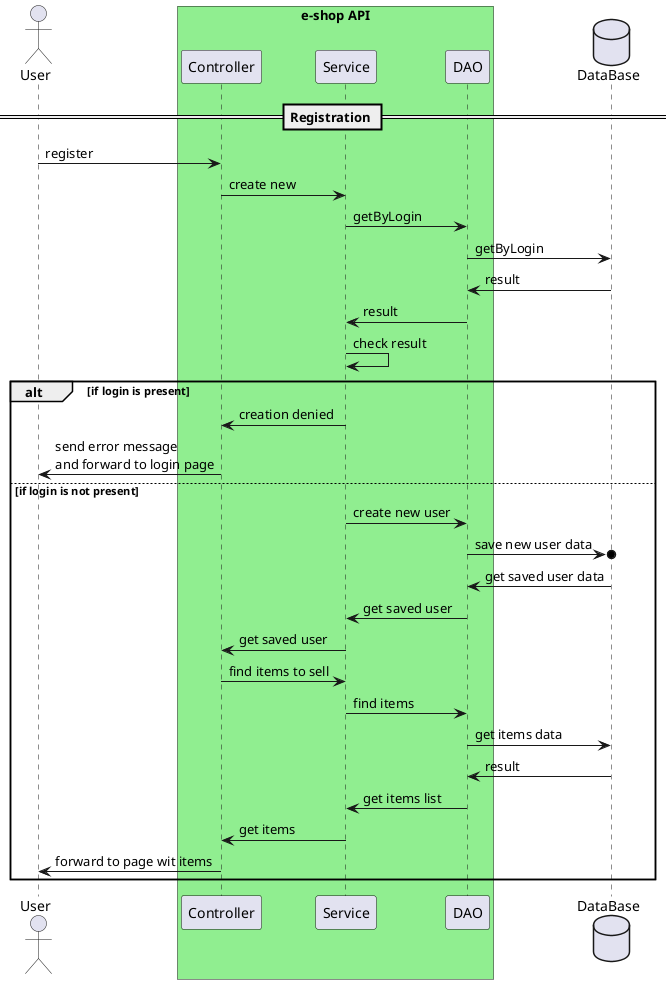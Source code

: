 @startuml

actor "User" as user
box "e-shop API" #lightgreen
    participant "Controller" as cont
    participant "Service" as serv
    participant "DAO" as dao
end box
    database "DataBase" as db

== Registration ==
    user -> cont: register
    cont -> serv: create new
    serv -> dao: getByLogin
    dao -> db: getByLogin
    dao <- db: result
    serv <- dao: result
    serv -> serv: check result
    alt if login is present
        cont <- serv: creation denied
        user <- cont: send error message \nand forward to login page
    else if login is not present
        serv -> dao: create new user
        dao ->o db: save new user data
        dao <- db: get saved user data
        serv <- dao: get saved user
        cont <- serv: get saved user
        cont -> serv: find items to sell
        serv -> dao: find items
        dao -> db: get items data
        dao <- db: result
        serv <- dao: get items list
        cont <- serv: get items

        user <- cont: forward to page wit items
    end alt




@enduml